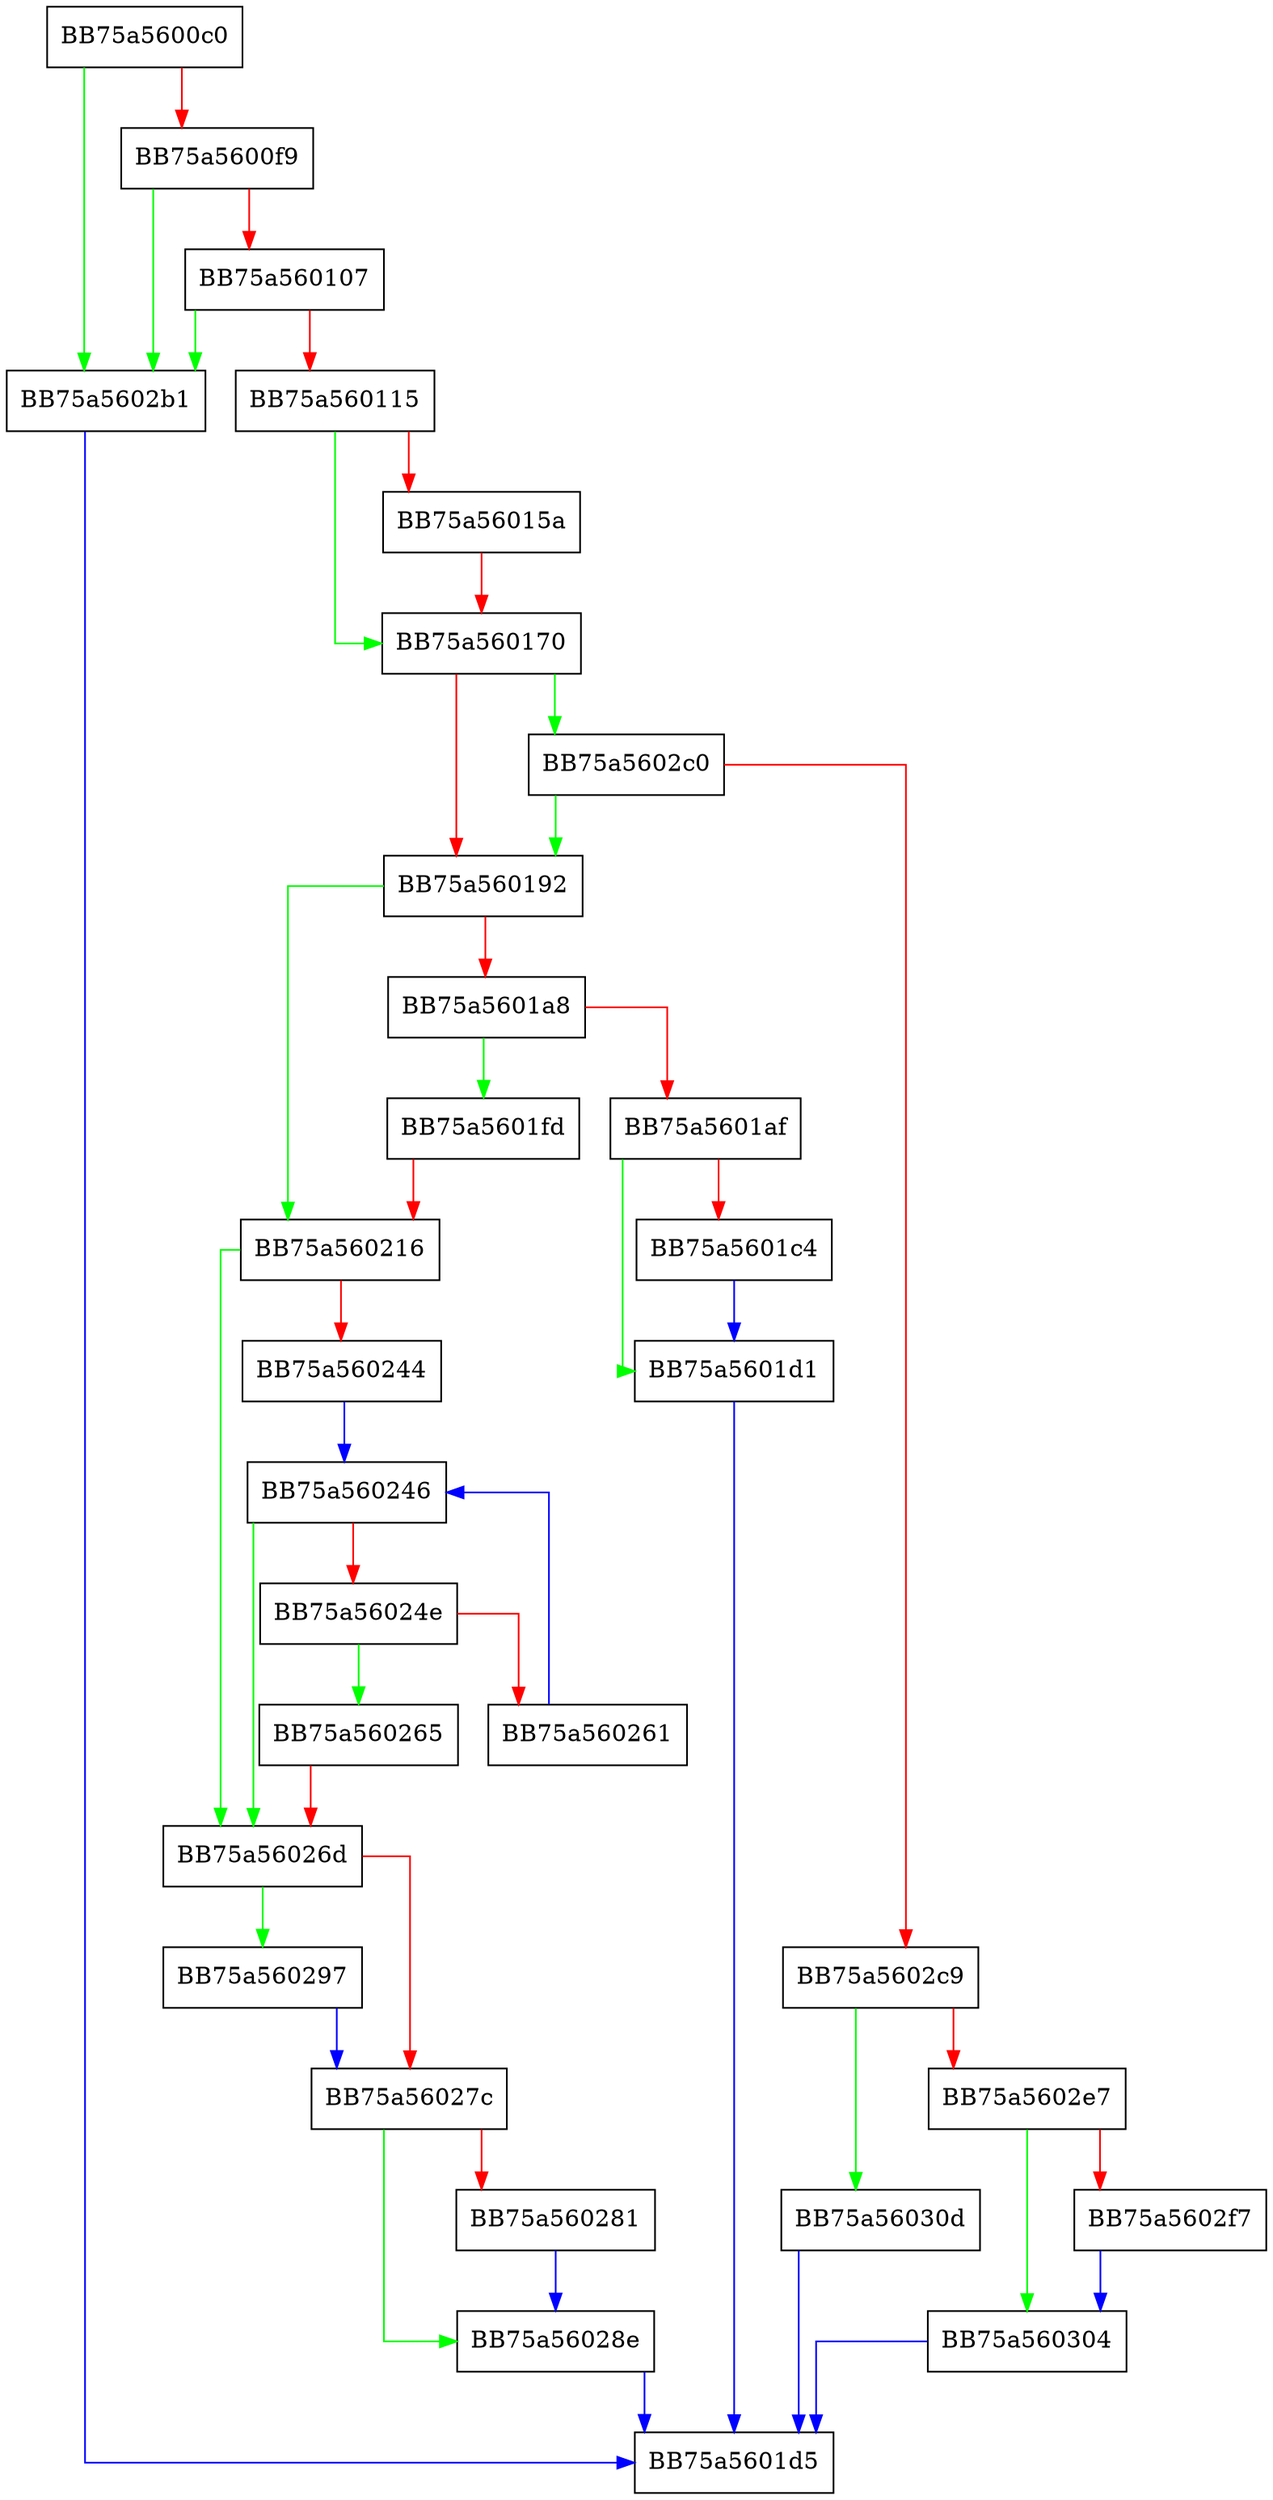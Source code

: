 digraph NTDLL_DLL_NtTerminateThreadWorker {
  node [shape="box"];
  graph [splines=ortho];
  BB75a5600c0 -> BB75a5602b1 [color="green"];
  BB75a5600c0 -> BB75a5600f9 [color="red"];
  BB75a5600f9 -> BB75a5602b1 [color="green"];
  BB75a5600f9 -> BB75a560107 [color="red"];
  BB75a560107 -> BB75a5602b1 [color="green"];
  BB75a560107 -> BB75a560115 [color="red"];
  BB75a560115 -> BB75a560170 [color="green"];
  BB75a560115 -> BB75a56015a [color="red"];
  BB75a56015a -> BB75a560170 [color="red"];
  BB75a560170 -> BB75a5602c0 [color="green"];
  BB75a560170 -> BB75a560192 [color="red"];
  BB75a560192 -> BB75a560216 [color="green"];
  BB75a560192 -> BB75a5601a8 [color="red"];
  BB75a5601a8 -> BB75a5601fd [color="green"];
  BB75a5601a8 -> BB75a5601af [color="red"];
  BB75a5601af -> BB75a5601d1 [color="green"];
  BB75a5601af -> BB75a5601c4 [color="red"];
  BB75a5601c4 -> BB75a5601d1 [color="blue"];
  BB75a5601d1 -> BB75a5601d5 [color="blue"];
  BB75a5601fd -> BB75a560216 [color="red"];
  BB75a560216 -> BB75a56026d [color="green"];
  BB75a560216 -> BB75a560244 [color="red"];
  BB75a560244 -> BB75a560246 [color="blue"];
  BB75a560246 -> BB75a56026d [color="green"];
  BB75a560246 -> BB75a56024e [color="red"];
  BB75a56024e -> BB75a560265 [color="green"];
  BB75a56024e -> BB75a560261 [color="red"];
  BB75a560261 -> BB75a560246 [color="blue"];
  BB75a560265 -> BB75a56026d [color="red"];
  BB75a56026d -> BB75a560297 [color="green"];
  BB75a56026d -> BB75a56027c [color="red"];
  BB75a56027c -> BB75a56028e [color="green"];
  BB75a56027c -> BB75a560281 [color="red"];
  BB75a560281 -> BB75a56028e [color="blue"];
  BB75a56028e -> BB75a5601d5 [color="blue"];
  BB75a560297 -> BB75a56027c [color="blue"];
  BB75a5602b1 -> BB75a5601d5 [color="blue"];
  BB75a5602c0 -> BB75a560192 [color="green"];
  BB75a5602c0 -> BB75a5602c9 [color="red"];
  BB75a5602c9 -> BB75a56030d [color="green"];
  BB75a5602c9 -> BB75a5602e7 [color="red"];
  BB75a5602e7 -> BB75a560304 [color="green"];
  BB75a5602e7 -> BB75a5602f7 [color="red"];
  BB75a5602f7 -> BB75a560304 [color="blue"];
  BB75a560304 -> BB75a5601d5 [color="blue"];
  BB75a56030d -> BB75a5601d5 [color="blue"];
}